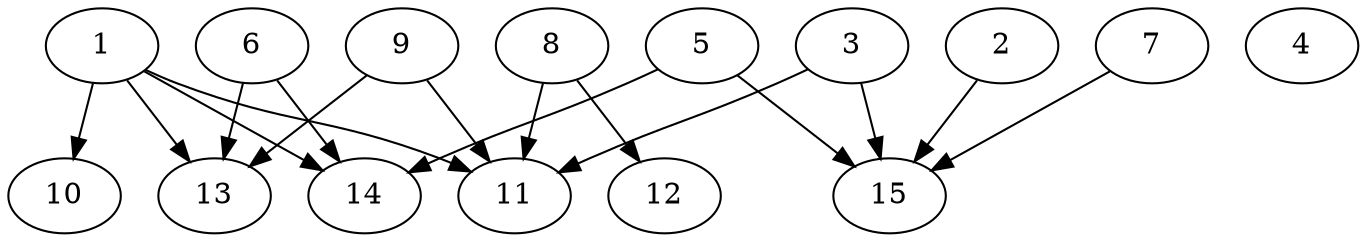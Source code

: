 // DAG automatically generated by daggen at Thu Oct  3 13:59:26 2019
// ./daggen --dot -n 15 --ccr 0.5 --fat 0.9 --regular 0.7 --density 0.5 --mindata 5242880 --maxdata 52428800 
digraph G {
  1 [size="97433600", alpha="0.08", expect_size="48716800"] 
  1 -> 10 [size ="48716800"]
  1 -> 11 [size ="48716800"]
  1 -> 13 [size ="48716800"]
  1 -> 14 [size ="48716800"]
  2 [size="16445440", alpha="0.09", expect_size="8222720"] 
  2 -> 15 [size ="8222720"]
  3 [size="82833408", alpha="0.03", expect_size="41416704"] 
  3 -> 11 [size ="41416704"]
  3 -> 15 [size ="41416704"]
  4 [size="45324288", alpha="0.11", expect_size="22662144"] 
  5 [size="56944640", alpha="0.03", expect_size="28472320"] 
  5 -> 14 [size ="28472320"]
  5 -> 15 [size ="28472320"]
  6 [size="57462784", alpha="0.04", expect_size="28731392"] 
  6 -> 13 [size ="28731392"]
  6 -> 14 [size ="28731392"]
  7 [size="11878400", alpha="0.07", expect_size="5939200"] 
  7 -> 15 [size ="5939200"]
  8 [size="68173824", alpha="0.17", expect_size="34086912"] 
  8 -> 11 [size ="34086912"]
  8 -> 12 [size ="34086912"]
  9 [size="47851520", alpha="0.15", expect_size="23925760"] 
  9 -> 11 [size ="23925760"]
  9 -> 13 [size ="23925760"]
  10 [size="68861952", alpha="0.01", expect_size="34430976"] 
  11 [size="32843776", alpha="0.02", expect_size="16421888"] 
  12 [size="70457344", alpha="0.17", expect_size="35228672"] 
  13 [size="16474112", alpha="0.11", expect_size="8237056"] 
  14 [size="30758912", alpha="0.18", expect_size="15379456"] 
  15 [size="83556352", alpha="0.15", expect_size="41778176"] 
}
